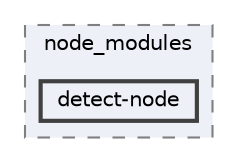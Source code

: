digraph "pkiclassroomrescheduler/src/main/frontend/node_modules/detect-node"
{
 // LATEX_PDF_SIZE
  bgcolor="transparent";
  edge [fontname=Helvetica,fontsize=10,labelfontname=Helvetica,labelfontsize=10];
  node [fontname=Helvetica,fontsize=10,shape=box,height=0.2,width=0.4];
  compound=true
  subgraph clusterdir_72953eda66ccb3a2722c28e1c3e6c23b {
    graph [ bgcolor="#edf0f7", pencolor="grey50", label="node_modules", fontname=Helvetica,fontsize=10 style="filled,dashed", URL="dir_72953eda66ccb3a2722c28e1c3e6c23b.html",tooltip=""]
  dir_59fea8843b73e83516e0feee2006bea7 [label="detect-node", fillcolor="#edf0f7", color="grey25", style="filled,bold", URL="dir_59fea8843b73e83516e0feee2006bea7.html",tooltip=""];
  }
}
